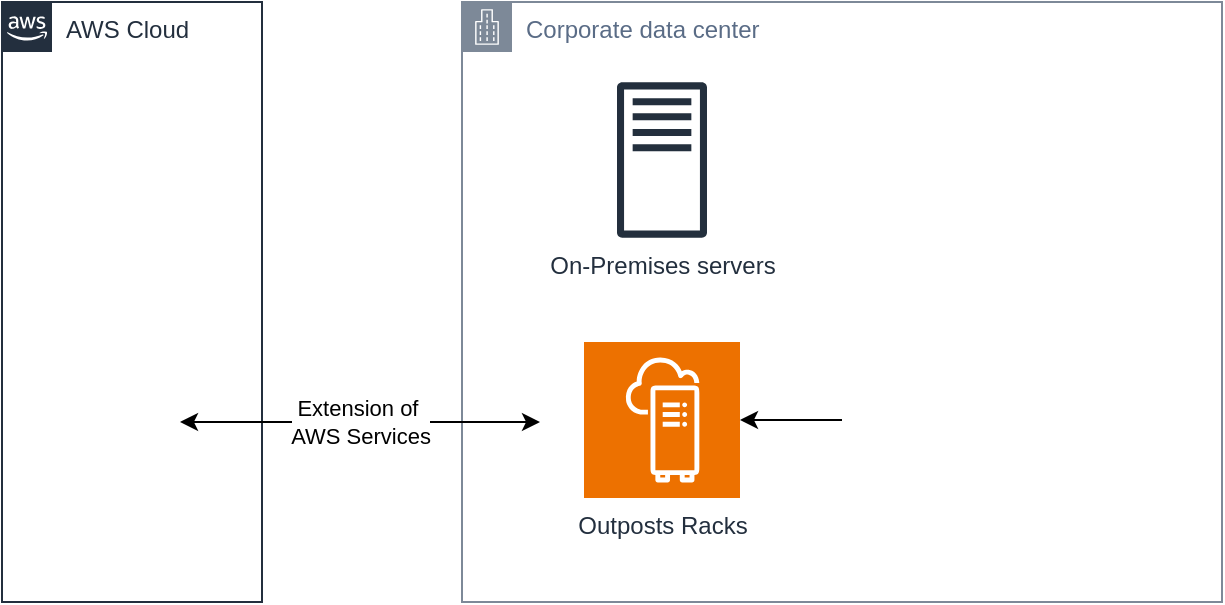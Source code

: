 <mxfile version="26.0.4">
  <diagram name="Page-1" id="x9SxplELp0_eIhtYpyUO">
    <mxGraphModel dx="1207" dy="1198" grid="1" gridSize="10" guides="1" tooltips="1" connect="1" arrows="1" fold="1" page="1" pageScale="1" pageWidth="850" pageHeight="1100" math="0" shadow="0">
      <root>
        <mxCell id="0" />
        <mxCell id="1" parent="0" />
        <mxCell id="CR5LCfKcMTZmYpsAQHS6-2" value="Corporate data center" style="points=[[0,0],[0.25,0],[0.5,0],[0.75,0],[1,0],[1,0.25],[1,0.5],[1,0.75],[1,1],[0.75,1],[0.5,1],[0.25,1],[0,1],[0,0.75],[0,0.5],[0,0.25]];outlineConnect=0;gradientColor=none;html=1;whiteSpace=wrap;fontSize=12;fontStyle=0;container=1;pointerEvents=0;collapsible=0;recursiveResize=0;shape=mxgraph.aws4.group;grIcon=mxgraph.aws4.group_corporate_data_center;strokeColor=#7D8998;fillColor=none;verticalAlign=top;align=left;spacingLeft=30;fontColor=#5A6C86;dashed=0;" vertex="1" parent="1">
          <mxGeometry x="350" y="330" width="380" height="300" as="geometry" />
        </mxCell>
        <mxCell id="CR5LCfKcMTZmYpsAQHS6-3" value="On-Premises servers" style="sketch=0;outlineConnect=0;fontColor=#232F3E;gradientColor=none;fillColor=#232F3D;strokeColor=none;dashed=0;verticalLabelPosition=bottom;verticalAlign=top;align=center;html=1;fontSize=12;fontStyle=0;aspect=fixed;pointerEvents=1;shape=mxgraph.aws4.traditional_server;" vertex="1" parent="CR5LCfKcMTZmYpsAQHS6-2">
          <mxGeometry x="77.5" y="40" width="45" height="78" as="geometry" />
        </mxCell>
        <mxCell id="CR5LCfKcMTZmYpsAQHS6-4" value="Outposts Racks" style="sketch=0;points=[[0,0,0],[0.25,0,0],[0.5,0,0],[0.75,0,0],[1,0,0],[0,1,0],[0.25,1,0],[0.5,1,0],[0.75,1,0],[1,1,0],[0,0.25,0],[0,0.5,0],[0,0.75,0],[1,0.25,0],[1,0.5,0],[1,0.75,0]];outlineConnect=0;fontColor=#232F3E;fillColor=#ED7100;strokeColor=#ffffff;dashed=0;verticalLabelPosition=bottom;verticalAlign=top;align=center;html=1;fontSize=12;fontStyle=0;aspect=fixed;shape=mxgraph.aws4.resourceIcon;resIcon=mxgraph.aws4.outposts;" vertex="1" parent="CR5LCfKcMTZmYpsAQHS6-2">
          <mxGeometry x="61" y="170" width="78" height="78" as="geometry" />
        </mxCell>
        <mxCell id="CR5LCfKcMTZmYpsAQHS6-9" style="edgeStyle=orthogonalEdgeStyle;rounded=0;orthogonalLoop=1;jettySize=auto;html=1;" edge="1" parent="CR5LCfKcMTZmYpsAQHS6-2" source="CR5LCfKcMTZmYpsAQHS6-8" target="CR5LCfKcMTZmYpsAQHS6-4">
          <mxGeometry relative="1" as="geometry" />
        </mxCell>
        <mxCell id="CR5LCfKcMTZmYpsAQHS6-8" value="" style="shape=image;verticalLabelPosition=bottom;labelBackgroundColor=default;verticalAlign=top;aspect=fixed;imageAspect=0;image=https://d2908q01vomqb2.cloudfront.net/da4b9237bacccdf19c0760cab7aec4a8359010b0/2025/04/24/LUR04210-scaled.jpg;" vertex="1" parent="CR5LCfKcMTZmYpsAQHS6-2">
          <mxGeometry x="190" y="139" width="164.71" height="140" as="geometry" />
        </mxCell>
        <mxCell id="CR5LCfKcMTZmYpsAQHS6-1" value="AWS Cloud" style="points=[[0,0],[0.25,0],[0.5,0],[0.75,0],[1,0],[1,0.25],[1,0.5],[1,0.75],[1,1],[0.75,1],[0.5,1],[0.25,1],[0,1],[0,0.75],[0,0.5],[0,0.25]];outlineConnect=0;gradientColor=none;html=1;whiteSpace=wrap;fontSize=12;fontStyle=0;container=1;pointerEvents=0;collapsible=0;recursiveResize=0;shape=mxgraph.aws4.group;grIcon=mxgraph.aws4.group_aws_cloud_alt;strokeColor=#232F3E;fillColor=none;verticalAlign=top;align=left;spacingLeft=30;fontColor=#232F3E;dashed=0;" vertex="1" parent="1">
          <mxGeometry x="120" y="330" width="130" height="300" as="geometry" />
        </mxCell>
        <mxCell id="CR5LCfKcMTZmYpsAQHS6-6" value="Extension of&amp;nbsp;&lt;div&gt;AWS Services&lt;/div&gt;" style="endArrow=classic;startArrow=classic;html=1;rounded=0;" edge="1" parent="1">
          <mxGeometry width="50" height="50" relative="1" as="geometry">
            <mxPoint x="209" y="540" as="sourcePoint" />
            <mxPoint x="389" y="540" as="targetPoint" />
          </mxGeometry>
        </mxCell>
      </root>
    </mxGraphModel>
  </diagram>
</mxfile>
